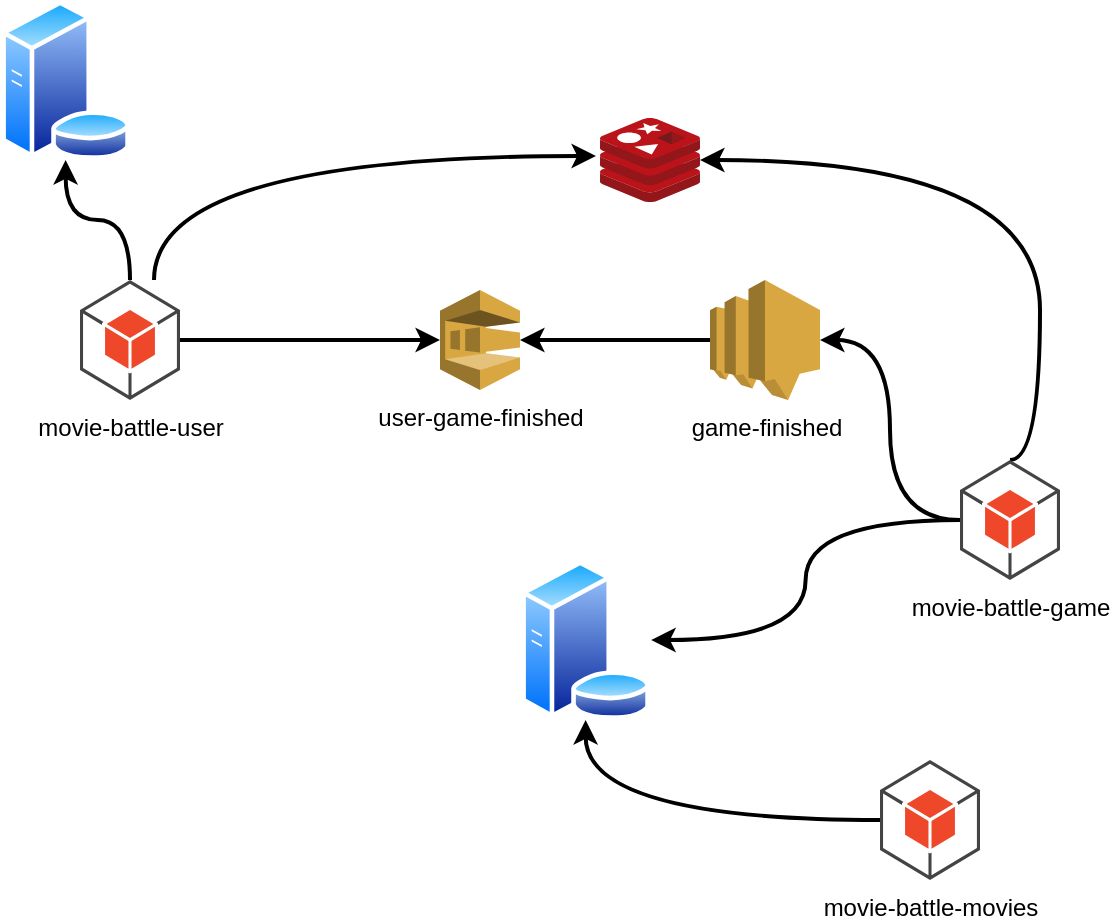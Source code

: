 <mxfile version="19.0.3" type="device"><diagram id="Z3FLv-j0JtS8lBJgUCmG" name="Page-1"><mxGraphModel dx="946" dy="619" grid="1" gridSize="10" guides="1" tooltips="1" connect="1" arrows="1" fold="1" page="1" pageScale="1" pageWidth="850" pageHeight="1100" math="0" shadow="0"><root><mxCell id="0"/><mxCell id="1" parent="0"/><mxCell id="ko3jyelsY-fC0n0Mu6Ak-10" style="edgeStyle=orthogonalEdgeStyle;curved=1;rounded=0;orthogonalLoop=1;jettySize=auto;html=1;entryX=1;entryY=0.5;entryDx=0;entryDy=0;entryPerimeter=0;strokeWidth=2;" edge="1" parent="1" source="ko3jyelsY-fC0n0Mu6Ak-1" target="ko3jyelsY-fC0n0Mu6Ak-5"><mxGeometry relative="1" as="geometry"/></mxCell><mxCell id="ko3jyelsY-fC0n0Mu6Ak-1" value="game-finished&lt;br&gt;" style="outlineConnect=0;dashed=0;verticalLabelPosition=bottom;verticalAlign=top;align=center;html=1;shape=mxgraph.aws3.sns;fillColor=#D9A741;gradientColor=none;" vertex="1" parent="1"><mxGeometry x="425" y="200" width="55" height="60" as="geometry"/></mxCell><mxCell id="ko3jyelsY-fC0n0Mu6Ak-2" value="" style="aspect=fixed;perimeter=ellipsePerimeter;html=1;align=center;shadow=0;dashed=0;spacingTop=3;image;image=img/lib/active_directory/database_server.svg;" vertex="1" parent="1"><mxGeometry x="330" y="340" width="65.6" height="80" as="geometry"/></mxCell><mxCell id="ko3jyelsY-fC0n0Mu6Ak-11" style="edgeStyle=orthogonalEdgeStyle;curved=1;rounded=0;orthogonalLoop=1;jettySize=auto;html=1;strokeWidth=2;" edge="1" parent="1" source="ko3jyelsY-fC0n0Mu6Ak-4" target="ko3jyelsY-fC0n0Mu6Ak-5"><mxGeometry relative="1" as="geometry"/></mxCell><mxCell id="ko3jyelsY-fC0n0Mu6Ak-18" style="edgeStyle=orthogonalEdgeStyle;curved=1;rounded=0;orthogonalLoop=1;jettySize=auto;html=1;strokeWidth=2;" edge="1" parent="1" source="ko3jyelsY-fC0n0Mu6Ak-4" target="ko3jyelsY-fC0n0Mu6Ak-17"><mxGeometry relative="1" as="geometry"/></mxCell><mxCell id="ko3jyelsY-fC0n0Mu6Ak-20" style="edgeStyle=orthogonalEdgeStyle;curved=1;rounded=0;orthogonalLoop=1;jettySize=auto;html=1;strokeWidth=2;entryX=-0.04;entryY=0.452;entryDx=0;entryDy=0;entryPerimeter=0;" edge="1" parent="1" source="ko3jyelsY-fC0n0Mu6Ak-4" target="ko3jyelsY-fC0n0Mu6Ak-19"><mxGeometry relative="1" as="geometry"><mxPoint x="420" y="110" as="targetPoint"/><Array as="points"><mxPoint x="147" y="138"/></Array></mxGeometry></mxCell><mxCell id="ko3jyelsY-fC0n0Mu6Ak-4" value="movie-battle-user" style="outlineConnect=0;dashed=0;verticalLabelPosition=bottom;verticalAlign=top;align=center;html=1;shape=mxgraph.aws3.android;fillColor=#EE472A;gradientColor=none;" vertex="1" parent="1"><mxGeometry x="110" y="200" width="50" height="60" as="geometry"/></mxCell><mxCell id="ko3jyelsY-fC0n0Mu6Ak-5" value="user-game-finished" style="outlineConnect=0;dashed=0;verticalLabelPosition=bottom;verticalAlign=top;align=center;html=1;shape=mxgraph.aws3.sqs;fillColor=#D9A741;gradientColor=none;" vertex="1" parent="1"><mxGeometry x="290" y="205" width="40" height="50" as="geometry"/></mxCell><mxCell id="ko3jyelsY-fC0n0Mu6Ak-12" style="edgeStyle=orthogonalEdgeStyle;curved=1;rounded=0;orthogonalLoop=1;jettySize=auto;html=1;strokeWidth=2;entryX=0.5;entryY=1;entryDx=0;entryDy=0;" edge="1" parent="1" source="ko3jyelsY-fC0n0Mu6Ak-6" target="ko3jyelsY-fC0n0Mu6Ak-2"><mxGeometry relative="1" as="geometry"/></mxCell><mxCell id="ko3jyelsY-fC0n0Mu6Ak-6" value="movie-battle-movies" style="outlineConnect=0;dashed=0;verticalLabelPosition=bottom;verticalAlign=top;align=center;html=1;shape=mxgraph.aws3.android;fillColor=#EE472A;gradientColor=none;" vertex="1" parent="1"><mxGeometry x="510" y="440" width="50" height="60" as="geometry"/></mxCell><mxCell id="ko3jyelsY-fC0n0Mu6Ak-8" style="edgeStyle=orthogonalEdgeStyle;rounded=0;orthogonalLoop=1;jettySize=auto;html=1;strokeWidth=2;curved=1;entryX=1;entryY=0.5;entryDx=0;entryDy=0;entryPerimeter=0;" edge="1" parent="1" source="ko3jyelsY-fC0n0Mu6Ak-7" target="ko3jyelsY-fC0n0Mu6Ak-1"><mxGeometry relative="1" as="geometry"/></mxCell><mxCell id="ko3jyelsY-fC0n0Mu6Ak-13" style="edgeStyle=orthogonalEdgeStyle;curved=1;rounded=0;orthogonalLoop=1;jettySize=auto;html=1;strokeWidth=2;" edge="1" parent="1" source="ko3jyelsY-fC0n0Mu6Ak-7" target="ko3jyelsY-fC0n0Mu6Ak-2"><mxGeometry relative="1" as="geometry"/></mxCell><mxCell id="ko3jyelsY-fC0n0Mu6Ak-24" style="edgeStyle=orthogonalEdgeStyle;curved=1;rounded=0;orthogonalLoop=1;jettySize=auto;html=1;strokeWidth=2;exitX=0.5;exitY=0;exitDx=0;exitDy=0;exitPerimeter=0;" edge="1" parent="1" source="ko3jyelsY-fC0n0Mu6Ak-7" target="ko3jyelsY-fC0n0Mu6Ak-19"><mxGeometry relative="1" as="geometry"><Array as="points"><mxPoint x="590" y="290"/><mxPoint x="590" y="140"/></Array></mxGeometry></mxCell><mxCell id="ko3jyelsY-fC0n0Mu6Ak-7" value="movie-battle-game" style="outlineConnect=0;dashed=0;verticalLabelPosition=bottom;verticalAlign=top;align=center;html=1;shape=mxgraph.aws3.android;fillColor=#EE472A;gradientColor=none;" vertex="1" parent="1"><mxGeometry x="550" y="290" width="50" height="60" as="geometry"/></mxCell><mxCell id="ko3jyelsY-fC0n0Mu6Ak-17" value="" style="aspect=fixed;perimeter=ellipsePerimeter;html=1;align=center;shadow=0;dashed=0;spacingTop=3;image;image=img/lib/active_directory/database_server.svg;" vertex="1" parent="1"><mxGeometry x="70" y="60" width="65.6" height="80" as="geometry"/></mxCell><mxCell id="ko3jyelsY-fC0n0Mu6Ak-19" value="" style="sketch=0;aspect=fixed;html=1;points=[];align=center;image;fontSize=12;image=img/lib/mscae/Cache_Redis_Product.svg;" vertex="1" parent="1"><mxGeometry x="370" y="119" width="50" height="42" as="geometry"/></mxCell></root></mxGraphModel></diagram></mxfile>